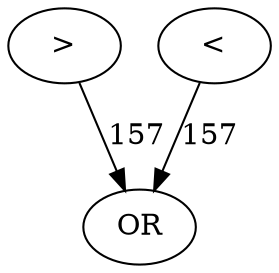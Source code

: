digraph {
	cg_B_INST_2847 [label="\>" cost=20189]
	cg_B_INST_2850 [label="\<" cost=23791]
	cg_B_INST_2851 [label=OR cost=40007]
	cg_B_INST_2847 -> cg_B_INST_2851 [label=157 cost=157]
	cg_B_INST_2850 -> cg_B_INST_2851 [label=157 cost=157]
}
